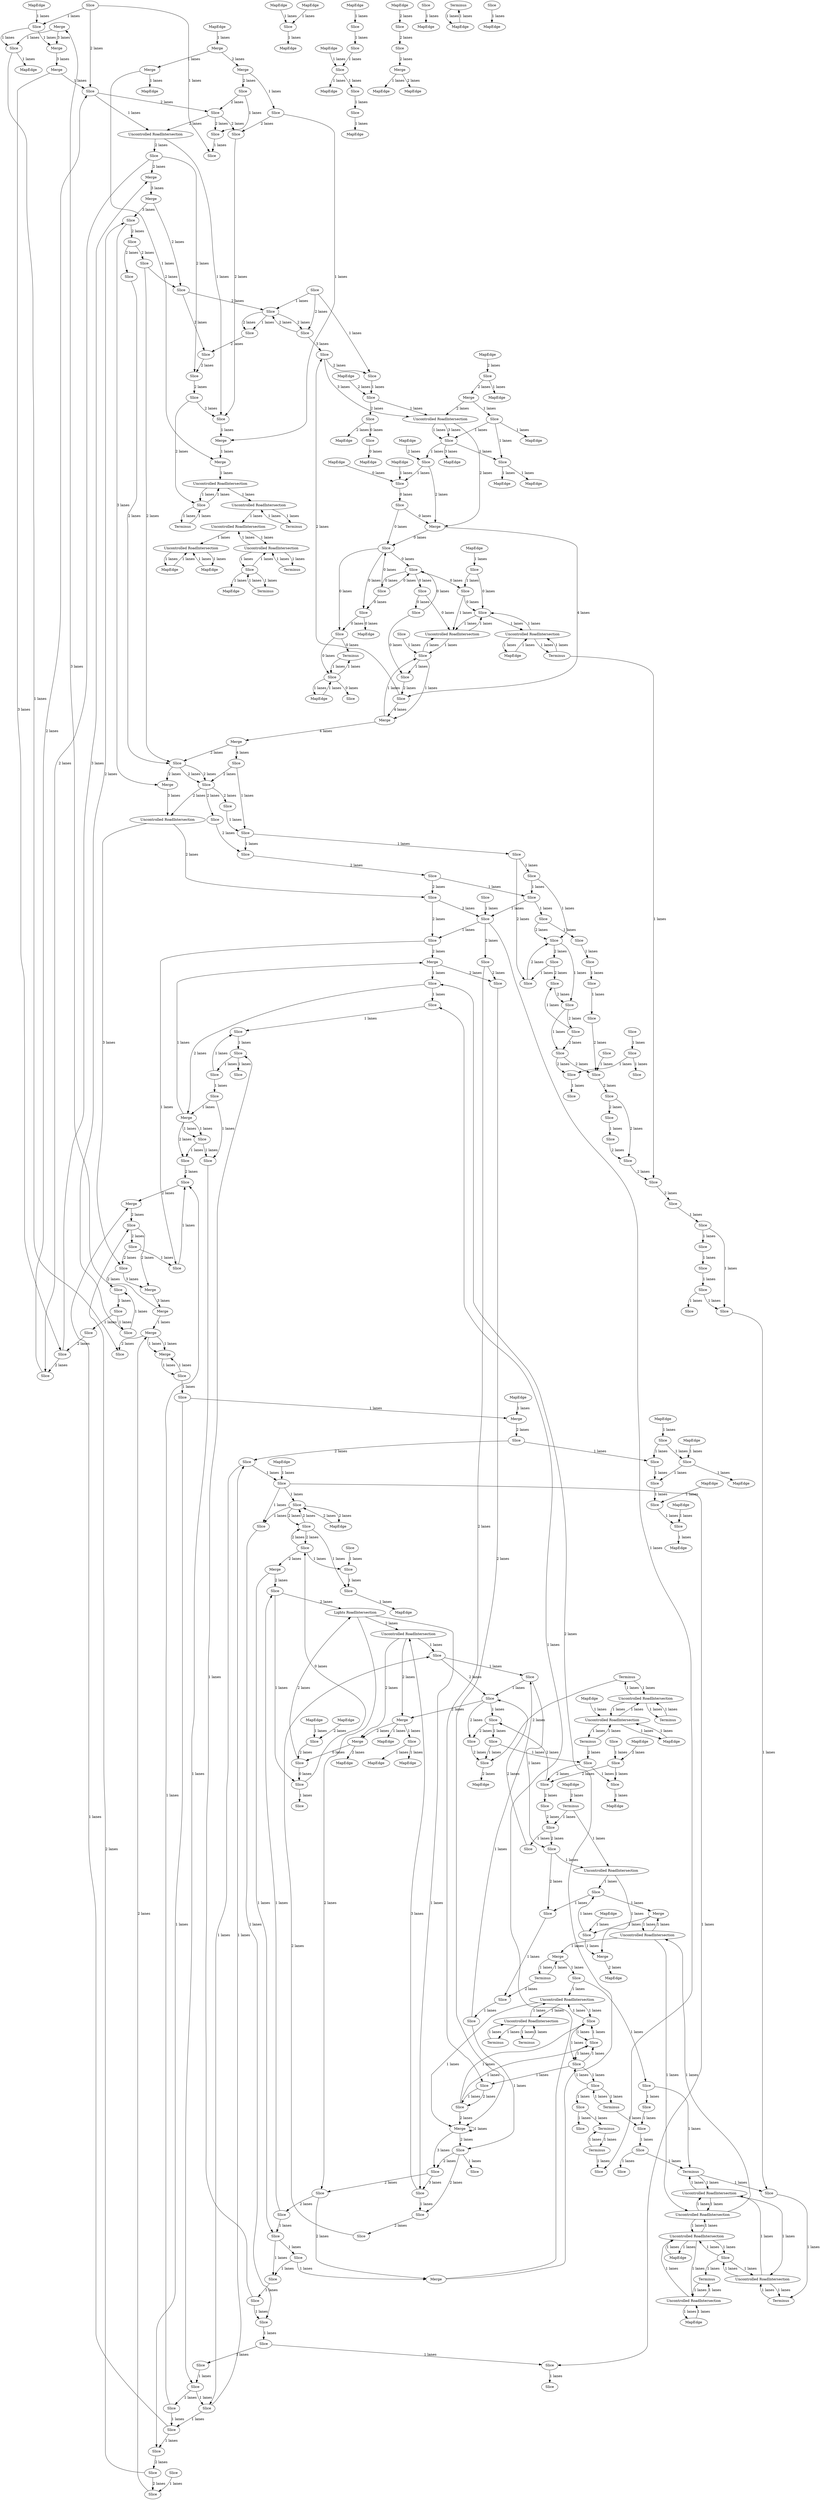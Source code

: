 digraph {
    0 [ label = "Merge" ]
    1 [ label = "MapEdge" ]
    2 [ label = "Merge" ]
    3 [ label = "Lights RoadIntersection" ]
    4 [ label = "Merge" ]
    5 [ label = "Uncontrolled RoadIntersection" ]
    6 [ label = "Slice" ]
    7 [ label = "MapEdge" ]
    8 [ label = "Uncontrolled RoadIntersection" ]
    9 [ label = "Slice" ]
    10 [ label = "Terminus" ]
    11 [ label = "Uncontrolled RoadIntersection" ]
    12 [ label = "Merge" ]
    13 [ label = "MapEdge" ]
    14 [ label = "MapEdge" ]
    15 [ label = "MapEdge" ]
    16 [ label = "Terminus" ]
    17 [ label = "MapEdge" ]
    18 [ label = "Slice" ]
    19 [ label = "Slice" ]
    20 [ label = "MapEdge" ]
    21 [ label = "Merge" ]
    22 [ label = "Uncontrolled RoadIntersection" ]
    23 [ label = "MapEdge" ]
    24 [ label = "Merge" ]
    25 [ label = "Slice" ]
    26 [ label = "MapEdge" ]
    27 [ label = "Slice" ]
    28 [ label = "Merge" ]
    29 [ label = "Terminus" ]
    30 [ label = "Slice" ]
    31 [ label = "Uncontrolled RoadIntersection" ]
    32 [ label = "Terminus" ]
    33 [ label = "Merge" ]
    34 [ label = "Merge" ]
    35 [ label = "Uncontrolled RoadIntersection" ]
    36 [ label = "Terminus" ]
    37 [ label = "Uncontrolled RoadIntersection" ]
    38 [ label = "Terminus" ]
    39 [ label = "Merge" ]
    40 [ label = "Slice" ]
    41 [ label = "Slice" ]
    42 [ label = "Merge" ]
    43 [ label = "Terminus" ]
    44 [ label = "MapEdge" ]
    45 [ label = "Uncontrolled RoadIntersection" ]
    46 [ label = "Merge" ]
    47 [ label = "Slice" ]
    48 [ label = "Slice" ]
    49 [ label = "Merge" ]
    50 [ label = "Slice" ]
    51 [ label = "Slice" ]
    52 [ label = "Merge" ]
    53 [ label = "Slice" ]
    54 [ label = "Merge" ]
    55 [ label = "Merge" ]
    56 [ label = "Slice" ]
    57 [ label = "MapEdge" ]
    58 [ label = "MapEdge" ]
    59 [ label = "MapEdge" ]
    60 [ label = "Slice" ]
    61 [ label = "Slice" ]
    62 [ label = "Slice" ]
    63 [ label = "Slice" ]
    64 [ label = "Merge" ]
    65 [ label = "Merge" ]
    66 [ label = "MapEdge" ]
    67 [ label = "Slice" ]
    68 [ label = "Slice" ]
    69 [ label = "Slice" ]
    70 [ label = "Slice" ]
    71 [ label = "Slice" ]
    72 [ label = "Uncontrolled RoadIntersection" ]
    73 [ label = "Uncontrolled RoadIntersection" ]
    74 [ label = "Uncontrolled RoadIntersection" ]
    75 [ label = "Terminus" ]
    76 [ label = "MapEdge" ]
    77 [ label = "Slice" ]
    78 [ label = "Slice" ]
    79 [ label = "MapEdge" ]
    80 [ label = "Terminus" ]
    81 [ label = "MapEdge" ]
    82 [ label = "Uncontrolled RoadIntersection" ]
    83 [ label = "Terminus" ]
    84 [ label = "Uncontrolled RoadIntersection" ]
    85 [ label = "MapEdge" ]
    86 [ label = "Merge" ]
    87 [ label = "MapEdge" ]
    88 [ label = "MapEdge" ]
    89 [ label = "Slice" ]
    90 [ label = "Slice" ]
    91 [ label = "Slice" ]
    92 [ label = "Uncontrolled RoadIntersection" ]
    93 [ label = "Slice" ]
    94 [ label = "MapEdge" ]
    95 [ label = "Slice" ]
    96 [ label = "Slice" ]
    97 [ label = "MapEdge" ]
    98 [ label = "Slice" ]
    99 [ label = "Slice" ]
    100 [ label = "Slice" ]
    101 [ label = "Slice" ]
    102 [ label = "Slice" ]
    103 [ label = "Slice" ]
    104 [ label = "Merge" ]
    105 [ label = "Merge" ]
    106 [ label = "Slice" ]
    107 [ label = "Slice" ]
    108 [ label = "Slice" ]
    109 [ label = "Slice" ]
    110 [ label = "Slice" ]
    111 [ label = "Slice" ]
    112 [ label = "Slice" ]
    113 [ label = "Slice" ]
    114 [ label = "Slice" ]
    115 [ label = "Slice" ]
    116 [ label = "MapEdge" ]
    117 [ label = "MapEdge" ]
    118 [ label = "Slice" ]
    119 [ label = "MapEdge" ]
    120 [ label = "Merge" ]
    121 [ label = "Merge" ]
    122 [ label = "Terminus" ]
    123 [ label = "Slice" ]
    124 [ label = "Slice" ]
    125 [ label = "MapEdge" ]
    126 [ label = "MapEdge" ]
    127 [ label = "Slice" ]
    128 [ label = "Slice" ]
    129 [ label = "Slice" ]
    130 [ label = "MapEdge" ]
    131 [ label = "MapEdge" ]
    132 [ label = "Slice" ]
    133 [ label = "Slice" ]
    134 [ label = "Slice" ]
    135 [ label = "Slice" ]
    136 [ label = "Uncontrolled RoadIntersection" ]
    137 [ label = "MapEdge" ]
    138 [ label = "Terminus" ]
    139 [ label = "MapEdge" ]
    140 [ label = "Slice" ]
    141 [ label = "Slice" ]
    142 [ label = "Slice" ]
    143 [ label = "MapEdge" ]
    144 [ label = "MapEdge" ]
    145 [ label = "Slice" ]
    146 [ label = "Slice" ]
    147 [ label = "Slice" ]
    148 [ label = "MapEdge" ]
    149 [ label = "Slice" ]
    150 [ label = "Terminus" ]
    151 [ label = "MapEdge" ]
    152 [ label = "Uncontrolled RoadIntersection" ]
    153 [ label = "Uncontrolled RoadIntersection" ]
    154 [ label = "Slice" ]
    155 [ label = "Slice" ]
    156 [ label = "Slice" ]
    157 [ label = "Slice" ]
    158 [ label = "Slice" ]
    159 [ label = "Slice" ]
    160 [ label = "Slice" ]
    161 [ label = "Slice" ]
    162 [ label = "Slice" ]
    163 [ label = "Slice" ]
    164 [ label = "Slice" ]
    165 [ label = "Slice" ]
    166 [ label = "Slice" ]
    167 [ label = "Slice" ]
    168 [ label = "Slice" ]
    169 [ label = "MapEdge" ]
    170 [ label = "Slice" ]
    171 [ label = "Merge" ]
    172 [ label = "Slice" ]
    173 [ label = "Uncontrolled RoadIntersection" ]
    174 [ label = "Slice" ]
    175 [ label = "Merge" ]
    176 [ label = "MapEdge" ]
    177 [ label = "MapEdge" ]
    178 [ label = "Slice" ]
    179 [ label = "Merge" ]
    180 [ label = "Merge" ]
    181 [ label = "Slice" ]
    182 [ label = "Slice" ]
    183 [ label = "Slice" ]
    184 [ label = "Slice" ]
    185 [ label = "Slice" ]
    186 [ label = "Slice" ]
    187 [ label = "Slice" ]
    188 [ label = "Slice" ]
    189 [ label = "Slice" ]
    190 [ label = "Slice" ]
    191 [ label = "Slice" ]
    192 [ label = "Slice" ]
    193 [ label = "Merge" ]
    194 [ label = "Slice" ]
    195 [ label = "Slice" ]
    196 [ label = "Slice" ]
    197 [ label = "Slice" ]
    198 [ label = "Slice" ]
    199 [ label = "Slice" ]
    200 [ label = "Slice" ]
    201 [ label = "Slice" ]
    202 [ label = "Merge" ]
    203 [ label = "Slice" ]
    204 [ label = "Slice" ]
    205 [ label = "Slice" ]
    206 [ label = "Slice" ]
    207 [ label = "MapEdge" ]
    208 [ label = "Slice" ]
    209 [ label = "MapEdge" ]
    210 [ label = "MapEdge" ]
    211 [ label = "Slice" ]
    212 [ label = "Slice" ]
    213 [ label = "Slice" ]
    214 [ label = "Slice" ]
    215 [ label = "Slice" ]
    216 [ label = "Slice" ]
    217 [ label = "Slice" ]
    218 [ label = "Slice" ]
    219 [ label = "Slice" ]
    220 [ label = "Slice" ]
    221 [ label = "Slice" ]
    222 [ label = "Slice" ]
    223 [ label = "Slice" ]
    224 [ label = "Slice" ]
    225 [ label = "Terminus" ]
    226 [ label = "Slice" ]
    227 [ label = "Merge" ]
    228 [ label = "Slice" ]
    229 [ label = "Slice" ]
    230 [ label = "Merge" ]
    231 [ label = "Slice" ]
    232 [ label = "Slice" ]
    233 [ label = "Slice" ]
    234 [ label = "MapEdge" ]
    235 [ label = "Slice" ]
    236 [ label = "Slice" ]
    237 [ label = "Slice" ]
    238 [ label = "Slice" ]
    239 [ label = "Slice" ]
    240 [ label = "Slice" ]
    241 [ label = "Terminus" ]
    242 [ label = "Slice" ]
    243 [ label = "Slice" ]
    244 [ label = "Uncontrolled RoadIntersection" ]
    245 [ label = "Slice" ]
    246 [ label = "Slice" ]
    247 [ label = "MapEdge" ]
    248 [ label = "MapEdge" ]
    249 [ label = "Slice" ]
    250 [ label = "Merge" ]
    251 [ label = "Slice" ]
    252 [ label = "Slice" ]
    253 [ label = "Slice" ]
    254 [ label = "MapEdge" ]
    255 [ label = "Slice" ]
    256 [ label = "MapEdge" ]
    257 [ label = "Slice" ]
    258 [ label = "Slice" ]
    259 [ label = "Slice" ]
    260 [ label = "Slice" ]
    261 [ label = "Slice" ]
    262 [ label = "Slice" ]
    263 [ label = "Slice" ]
    264 [ label = "Slice" ]
    265 [ label = "Slice" ]
    266 [ label = "Slice" ]
    267 [ label = "Slice" ]
    268 [ label = "Slice" ]
    269 [ label = "Slice" ]
    270 [ label = "Slice" ]
    271 [ label = "Slice" ]
    272 [ label = "Slice" ]
    273 [ label = "Slice" ]
    274 [ label = "Slice" ]
    275 [ label = "Slice" ]
    276 [ label = "Slice" ]
    277 [ label = "Slice" ]
    278 [ label = "Slice" ]
    279 [ label = "Slice" ]
    280 [ label = "Slice" ]
    281 [ label = "Slice" ]
    282 [ label = "Slice" ]
    283 [ label = "Slice" ]
    284 [ label = "Slice" ]
    285 [ label = "Slice" ]
    286 [ label = "Slice" ]
    287 [ label = "MapEdge" ]
    288 [ label = "MapEdge" ]
    289 [ label = "Slice" ]
    290 [ label = "Slice" ]
    291 [ label = "Slice" ]
    292 [ label = "Slice" ]
    293 [ label = "Slice" ]
    294 [ label = "Slice" ]
    295 [ label = "Uncontrolled RoadIntersection" ]
    296 [ label = "Terminus" ]
    297 [ label = "Slice" ]
    298 [ label = "MapEdge" ]
    299 [ label = "Slice" ]
    300 [ label = "Slice" ]
    301 [ label = "Slice" ]
    302 [ label = "Slice" ]
    303 [ label = "Slice" ]
    304 [ label = "Slice" ]
    305 [ label = "Slice" ]
    306 [ label = "MapEdge" ]
    307 [ label = "Slice" ]
    308 [ label = "MapEdge" ]
    309 [ label = "MapEdge" ]
    310 [ label = "MapEdge" ]
    311 [ label = "Slice" ]
    312 [ label = "MapEdge" ]
    313 [ label = "Slice" ]
    314 [ label = "MapEdge" ]
    315 [ label = "Slice" ]
    316 [ label = "Slice" ]
    317 [ label = "Slice" ]
    318 [ label = "MapEdge" ]
    319 [ label = "MapEdge" ]
    320 [ label = "Slice" ]
    321 [ label = "Slice" ]
    322 [ label = "Slice" ]
    323 [ label = "Slice" ]
    324 [ label = "Slice" ]
    325 [ label = "Slice" ]
    326 [ label = "Slice" ]
    327 [ label = "Slice" ]
    328 [ label = "Slice" ]
    329 [ label = "Slice" ]
    330 [ label = "Slice" ]
    331 [ label = "Slice" ]
    332 [ label = "Terminus" ]
    333 [ label = "Slice" ]
    334 [ label = "MapEdge" ]
    335 [ label = "Slice" ]
    336 [ label = "Slice" ]
    337 [ label = "Slice" ]
    338 [ label = "Slice" ]
    339 [ label = "Slice" ]
    340 [ label = "Slice" ]
    341 [ label = "Slice" ]
    342 [ label = "Slice" ]
    343 [ label = "Slice" ]
    344 [ label = "MapEdge" ]
    345 [ label = "Uncontrolled RoadIntersection" ]
    346 [ label = "Terminus" ]
    347 [ label = "Slice" ]
    348 [ label = "Slice" ]
    349 [ label = "Terminus" ]
    350 [ label = "Uncontrolled RoadIntersection" ]
    351 [ label = "Terminus" ]
    352 [ label = "MapEdge" ]
    353 [ label = "Slice" ]
    354 [ label = "MapEdge" ]
    355 [ label = "MapEdge" ]
    356 [ label = "Slice" ]
    357 [ label = "Slice" ]
    0 -> 62 [ label = "1 lanes" ]
    62 -> 1 [ label = "1 lanes" ]
    2 -> 271 [ label = "2 lanes" ]
    3 -> 236 [ label = "2 lanes" ]
    236 -> 4 [ label = "2 lanes" ]
    6 -> 327 [ label = "1 lanes" ]
    327 -> 7 [ label = "1 lanes" ]
    8 -> 28 [ label = "1 lanes" ]
    28 -> 9 [ label = "1 lanes" ]
    10 -> 11 [ label = "1 lanes" ]
    12 -> 33 [ label = "1 lanes" ]
    33 -> 13 [ label = "1 lanes" ]
    14 -> 335 [ label = "1 lanes" ]
    335 -> 15 [ label = "1 lanes" ]
    16 -> 128 [ label = "1 lanes" ]
    128 -> 16 [ label = "1 lanes" ]
    128 -> 17 [ label = "1 lanes" ]
    17 -> 128 [ label = "1 lanes" ]
    18 -> 19 [ label = "1 lanes" ]
    19 -> 127 [ label = "1 lanes" ]
    127 -> 20 [ label = "1 lanes" ]
    21 -> 101 [ label = "1 lanes" ]
    101 -> 211 [ label = "1 lanes" ]
    211 -> 4 [ label = "1 lanes" ]
    22 -> 23 [ label = "1 lanes" ]
    23 -> 22 [ label = "1 lanes" ]
    24 -> 56 [ label = "1 lanes" ]
    56 -> 25 [ label = "1 lanes" ]
    24 -> 280 [ label = "2 lanes" ]
    280 -> 202 [ label = "2 lanes" ]
    26 -> 27 [ label = "1 lanes" ]
    28 -> 29 [ label = "1 lanes" ]
    29 -> 28 [ label = "1 lanes" ]
    4 -> 25 [ label = "1 lanes" ]
    227 -> 228 [ label = "1 lanes" ]
    228 -> 286 [ label = "1 lanes" ]
    286 -> 102 [ label = "1 lanes" ]
    102 -> 30 [ label = "1 lanes" ]
    31 -> 32 [ label = "1 lanes" ]
    32 -> 31 [ label = "1 lanes" ]
    33 -> 34 [ label = "1 lanes" ]
    35 -> 37 [ label = "1 lanes" ]
    37 -> 35 [ label = "1 lanes" ]
    37 -> 36 [ label = "1 lanes" ]
    36 -> 37 [ label = "1 lanes" ]
    37 -> 343 [ label = "1 lanes" ]
    343 -> 37 [ label = "1 lanes" ]
    343 -> 38 [ label = "1 lanes" ]
    38 -> 343 [ label = "1 lanes" ]
    39 -> 353 [ label = "2 lanes" ]
    353 -> 40 [ label = "2 lanes" ]
    41 -> 357 [ label = "1 lanes" ]
    357 -> 212 [ label = "1 lanes" ]
    42 -> 291 [ label = "1 lanes" ]
    291 -> 173 [ label = "1 lanes" ]
    173 -> 113 [ label = "1 lanes" ]
    113 -> 105 [ label = "1 lanes" ]
    105 -> 34 [ label = "1 lanes" ]
    34 -> 295 [ label = "1 lanes" ]
    295 -> 345 [ label = "1 lanes" ]
    345 -> 35 [ label = "1 lanes" ]
    35 -> 22 [ label = "1 lanes" ]
    43 -> 82 [ label = "1 lanes" ]
    82 -> 43 [ label = "1 lanes" ]
    82 -> 31 [ label = "1 lanes" ]
    31 -> 82 [ label = "1 lanes" ]
    31 -> 44 [ label = "1 lanes" ]
    44 -> 31 [ label = "1 lanes" ]
    45 -> 46 [ label = "2 lanes" ]
    47 -> 48 [ label = "0 lanes" ]
    49 -> 50 [ label = "0 lanes" ]
    51 -> 52 [ label = "2 lanes" ]
    53 -> 221 [ label = "2 lanes" ]
    221 -> 55 [ label = "2 lanes" ]
    55 -> 111 [ label = "2 lanes" ]
    111 -> 54 [ label = "2 lanes" ]
    253 -> 55 [ label = "1 lanes" ]
    25 -> 91 [ label = "1 lanes" ]
    91 -> 214 [ label = "1 lanes" ]
    4 -> 56 [ label = "2 lanes" ]
    56 -> 227 [ label = "2 lanes" ]
    52 -> 57 [ label = "1 lanes" ]
    58 -> 10 [ label = "2 lanes" ]
    59 -> 60 [ label = "1 lanes" ]
    61 -> 249 [ label = "1 lanes" ]
    249 -> 62 [ label = "1 lanes" ]
    62 -> 63 [ label = "1 lanes" ]
    64 -> 65 [ label = "4 lanes" ]
    66 -> 27 [ label = "2 lanes" ]
    27 -> 67 [ label = "2 lanes" ]
    68 -> 245 [ label = "1 lanes" ]
    245 -> 145 [ label = "1 lanes" ]
    145 -> 69 [ label = "1 lanes" ]
    70 -> 71 [ label = "0 lanes" ]
    72 -> 136 [ label = "1 lanes" ]
    136 -> 72 [ label = "1 lanes" ]
    136 -> 73 [ label = "1 lanes" ]
    73 -> 136 [ label = "1 lanes" ]
    74 -> 75 [ label = "1 lanes" ]
    75 -> 74 [ label = "1 lanes" ]
    76 -> 18 [ label = "1 lanes" ]
    77 -> 299 [ label = "1 lanes" ]
    299 -> 78 [ label = "1 lanes" ]
    79 -> 73 [ label = "1 lanes" ]
    73 -> 79 [ label = "1 lanes" ]
    73 -> 80 [ label = "1 lanes" ]
    80 -> 73 [ label = "1 lanes" ]
    60 -> 71 [ label = "0 lanes" ]
    50 -> 186 [ label = "0 lanes" ]
    186 -> 70 [ label = "0 lanes" ]
    71 -> 74 [ label = "1 lanes" ]
    74 -> 71 [ label = "1 lanes" ]
    74 -> 81 [ label = "1 lanes" ]
    81 -> 74 [ label = "1 lanes" ]
    82 -> 83 [ label = "1 lanes" ]
    83 -> 82 [ label = "1 lanes" ]
    71 -> 84 [ label = "1 lanes" ]
    84 -> 71 [ label = "1 lanes" ]
    49 -> 188 [ label = "4 lanes" ]
    188 -> 64 [ label = "4 lanes" ]
    48 -> 85 [ label = "0 lanes" ]
    86 -> 68 [ label = "1 lanes" ]
    68 -> 246 [ label = "1 lanes" ]
    246 -> 87 [ label = "1 lanes" ]
    88 -> 69 [ label = "0 lanes" ]
    69 -> 146 [ label = "0 lanes" ]
    146 -> 50 [ label = "0 lanes" ]
    89 -> 206 [ label = "2 lanes" ]
    90 -> 91 [ label = "1 lanes" ]
    202 -> 235 [ label = "3 lanes" ]
    235 -> 237 [ label = "3 lanes" ]
    237 -> 45 [ label = "3 lanes" ]
    92 -> 194 [ label = "1 lanes" ]
    194 -> 92 [ label = "1 lanes" ]
    194 -> 239 [ label = "1 lanes" ]
    239 -> 194 [ label = "1 lanes" ]
    239 -> 195 [ label = "1 lanes" ]
    195 -> 239 [ label = "1 lanes" ]
    93 -> 94 [ label = "1 lanes" ]
    95 -> 96 [ label = "1 lanes" ]
    97 -> 307 [ label = "2 lanes" ]
    307 -> 86 [ label = "2 lanes" ]
    86 -> 244 [ label = "2 lanes" ]
    244 -> 49 [ label = "2 lanes" ]
    336 -> 98 [ label = "1 lanes" ]
    99 -> 172 [ label = "1 lanes" ]
    172 -> 181 [ label = "1 lanes" ]
    181 -> 100 [ label = "1 lanes" ]
    99 -> 101 [ label = "1 lanes" ]
    98 -> 102 [ label = "1 lanes" ]
    102 -> 218 [ label = "1 lanes" ]
    218 -> 253 [ label = "1 lanes" ]
    253 -> 103 [ label = "1 lanes" ]
    104 -> 107 [ label = "1 lanes" ]
    107 -> 105 [ label = "1 lanes" ]
    106 -> 114 [ label = "1 lanes" ]
    114 -> 89 [ label = "1 lanes" ]
    89 -> 106 [ label = "1 lanes" ]
    107 -> 108 [ label = "2 lanes" ]
    174 -> 109 [ label = "2 lanes" ]
    110 -> 111 [ label = "2 lanes" ]
    111 -> 223 [ label = "2 lanes" ]
    223 -> 300 [ label = "2 lanes" ]
    300 -> 106 [ label = "2 lanes" ]
    112 -> 108 [ label = "2 lanes" ]
    108 -> 113 [ label = "2 lanes" ]
    114 -> 115 [ label = "1 lanes" ]
    116 -> 39 [ label = "1 lanes" ]
    118 -> 51 [ label = "2 lanes" ]
    52 -> 119 [ label = "2 lanes" ]
    120 -> 132 [ label = "1 lanes" ]
    132 -> 121 [ label = "1 lanes" ]
    120 -> 8 [ label = "1 lanes" ]
    8 -> 120 [ label = "1 lanes" ]
    8 -> 72 [ label = "1 lanes" ]
    72 -> 8 [ label = "1 lanes" ]
    72 -> 153 [ label = "1 lanes" ]
    153 -> 72 [ label = "1 lanes" ]
    153 -> 122 [ label = "1 lanes" ]
    122 -> 153 [ label = "1 lanes" ]
    123 -> 124 [ label = "1 lanes" ]
    124 -> 125 [ label = "1 lanes" ]
    126 -> 127 [ label = "1 lanes" ]
    127 -> 123 [ label = "1 lanes" ]
    128 -> 129 [ label = "0 lanes" ]
    130 -> 31 [ label = "1 lanes" ]
    131 -> 132 [ label = "1 lanes" ]
    132 -> 348 [ label = "1 lanes" ]
    348 -> 325 [ label = "1 lanes" ]
    325 -> 135 [ label = "1 lanes" ]
    135 -> 302 [ label = "1 lanes" ]
    302 -> 251 [ label = "1 lanes" ]
    133 -> 134 [ label = "1 lanes" ]
    29 -> 135 [ label = "2 lanes" ]
    43 -> 134 [ label = "2 lanes" ]
    47 -> 117 [ label = "2 lanes" ]
    70 -> 84 [ label = "1 lanes" ]
    136 -> 137 [ label = "1 lanes" ]
    137 -> 136 [ label = "1 lanes" ]
    136 -> 154 [ label = "1 lanes" ]
    154 -> 136 [ label = "1 lanes" ]
    154 -> 152 [ label = "1 lanes" ]
    152 -> 154 [ label = "1 lanes" ]
    152 -> 138 [ label = "1 lanes" ]
    138 -> 152 [ label = "1 lanes" ]
    212 -> 336 [ label = "1 lanes" ]
    139 -> 22 [ label = "1 lanes" ]
    22 -> 139 [ label = "1 lanes" ]
    61 -> 140 [ label = "1 lanes" ]
    141 -> 142 [ label = "1 lanes" ]
    50 -> 182 [ label = "0 lanes" ]
    182 -> 143 [ label = "0 lanes" ]
    144 -> 145 [ label = "2 lanes" ]
    145 -> 49 [ label = "2 lanes" ]
    146 -> 49 [ label = "0 lanes" ]
    147 -> 5 [ label = "2 lanes" ]
    271 -> 347 [ label = "2 lanes" ]
    347 -> 342 [ label = "2 lanes" ]
    342 -> 189 [ label = "3 lanes" ]
    189 -> 244 [ label = "3 lanes" ]
    244 -> 245 [ label = "3 lanes" ]
    245 -> 148 [ label = "3 lanes" ]
    150 -> 151 [ label = "1 lanes" ]
    151 -> 150 [ label = "1 lanes" ]
    152 -> 153 [ label = "1 lanes" ]
    153 -> 152 [ label = "1 lanes" ]
    154 -> 80 [ label = "1 lanes" ]
    155 -> 156 [ label = "1 lanes" ]
    157 -> 340 [ label = "2 lanes" ]
    340 -> 333 [ label = "2 lanes" ]
    333 -> 158 [ label = "2 lanes" ]
    259 -> 339 [ label = "2 lanes" ]
    339 -> 159 [ label = "2 lanes" ]
    160 -> 259 [ label = "2 lanes" ]
    161 -> 160 [ label = "1 lanes" ]
    162 -> 161 [ label = "1 lanes" ]
    163 -> 162 [ label = "1 lanes" ]
    164 -> 138 [ label = "1 lanes" ]
    165 -> 166 [ label = "1 lanes" ]
    167 -> 165 [ label = "1 lanes" ]
    168 -> 156 [ label = "1 lanes" ]
    156 -> 164 [ label = "1 lanes" ]
    122 -> 164 [ label = "1 lanes" ]
    9 -> 167 [ label = "1 lanes" ]
    167 -> 122 [ label = "1 lanes" ]
    169 -> 12 [ label = "1 lanes" ]
    60 -> 70 [ label = "1 lanes" ]
    170 -> 21 [ label = "2 lanes" ]
    45 -> 171 [ label = "2 lanes" ]
    21 -> 172 [ label = "2 lanes" ]
    172 -> 3 [ label = "2 lanes" ]
    12 -> 104 [ label = "2 lanes" ]
    104 -> 141 [ label = "2 lanes" ]
    141 -> 112 [ label = "2 lanes" ]
    112 -> 173 [ label = "2 lanes" ]
    173 -> 174 [ label = "2 lanes" ]
    174 -> 175 [ label = "2 lanes" ]
    121 -> 176 [ label = "2 lanes" ]
    45 -> 204 [ label = "1 lanes" ]
    204 -> 303 [ label = "1 lanes" ]
    303 -> 324 [ label = "1 lanes" ]
    324 -> 11 [ label = "1 lanes" ]
    177 -> 243 [ label = "2 lanes" ]
    243 -> 47 [ label = "2 lanes" ]
    178 -> 341 [ label = "1 lanes" ]
    341 -> 39 [ label = "1 lanes" ]
    179 -> 180 [ label = "1 lanes" ]
    67 -> 181 [ label = "0 lanes" ]
    181 -> 170 [ label = "0 lanes" ]
    67 -> 3 [ label = "2 lanes" ]
    183 -> 186 [ label = "0 lanes" ]
    186 -> 185 [ label = "0 lanes" ]
    185 -> 84 [ label = "0 lanes" ]
    183 -> 182 [ label = "0 lanes" ]
    182 -> 187 [ label = "0 lanes" ]
    187 -> 16 [ label = "0 lanes" ]
    184 -> 78 [ label = "0 lanes" ]
    185 -> 184 [ label = "0 lanes" ]
    184 -> 186 [ label = "0 lanes" ]
    186 -> 183 [ label = "0 lanes" ]
    183 -> 50 [ label = "0 lanes" ]
    50 -> 187 [ label = "0 lanes" ]
    187 -> 128 [ label = "0 lanes" ]
    78 -> 188 [ label = "2 lanes" ]
    188 -> 189 [ label = "2 lanes" ]
    189 -> 190 [ label = "2 lanes" ]
    5 -> 149 [ label = "2 lanes" ]
    149 -> 220 [ label = "2 lanes" ]
    220 -> 24 [ label = "2 lanes" ]
    191 -> 275 [ label = "1 lanes" ]
    275 -> 192 [ label = "1 lanes" ]
    191 -> 147 [ label = "2 lanes" ]
    65 -> 273 [ label = "2 lanes" ]
    273 -> 193 [ label = "2 lanes" ]
    65 -> 191 [ label = "4 lanes" ]
    194 -> 195 [ label = "1 lanes" ]
    195 -> 200 [ label = "1 lanes" ]
    200 -> 201 [ label = "1 lanes" ]
    201 -> 194 [ label = "1 lanes" ]
    196 -> 289 [ label = "1 lanes" ]
    289 -> 197 [ label = "1 lanes" ]
    10 -> 323 [ label = "1 lanes" ]
    323 -> 198 [ label = "1 lanes" ]
    198 -> 304 [ label = "2 lanes" ]
    304 -> 171 [ label = "2 lanes" ]
    199 -> 200 [ label = "2 lanes" ]
    200 -> 201 [ label = "2 lanes" ]
    201 -> 202 [ label = "2 lanes" ]
    202 -> 251 [ label = "2 lanes" ]
    202 -> 202 [ label = "1 lanes" ]
    203 -> 204 [ label = "2 lanes" ]
    204 -> 304 [ label = "2 lanes" ]
    205 -> 134 [ label = "2 lanes" ]
    251 -> 238 [ label = "2 lanes" ]
    238 -> 203 [ label = "2 lanes" ]
    41 -> 6 [ label = "2 lanes" ]
    6 -> 41 [ label = "2 lanes" ]
    6 -> 170 [ label = "2 lanes" ]
    170 -> 6 [ label = "2 lanes" ]
    2 -> 206 [ label = "3 lanes" ]
    206 -> 193 [ label = "3 lanes" ]
    171 -> 208 [ label = "1 lanes" ]
    208 -> 207 [ label = "1 lanes" ]
    208 -> 209 [ label = "1 lanes" ]
    134 -> 210 [ label = "2 lanes" ]
    211 -> 216 [ label = "1 lanes" ]
    216 -> 213 [ label = "1 lanes" ]
    213 -> 212 [ label = "1 lanes" ]
    213 -> 214 [ label = "1 lanes" ]
    214 -> 215 [ label = "1 lanes" ]
    101 -> 216 [ label = "1 lanes" ]
    218 -> 221 [ label = "1 lanes" ]
    103 -> 110 [ label = "2 lanes" ]
    110 -> 232 [ label = "2 lanes" ]
    232 -> 180 [ label = "2 lanes" ]
    180 -> 63 [ label = "2 lanes" ]
    219 -> 277 [ label = "1 lanes" ]
    277 -> 220 [ label = "1 lanes" ]
    220 -> 224 [ label = "1 lanes" ]
    224 -> 221 [ label = "1 lanes" ]
    222 -> 276 [ label = "1 lanes" ]
    276 -> 258 [ label = "1 lanes" ]
    258 -> 163 [ label = "1 lanes" ]
    223 -> 224 [ label = "1 lanes" ]
    227 -> 24 [ label = "1 lanes" ]
    225 -> 226 [ label = "1 lanes" ]
    227 -> 228 [ label = "1 lanes" ]
    228 -> 53 [ label = "1 lanes" ]
    356 -> 337 [ label = "1 lanes" ]
    337 -> 229 [ label = "1 lanes" ]
    180 -> 230 [ label = "1 lanes" ]
    180 -> 230 [ label = "1 lanes" ]
    231 -> 232 [ label = "1 lanes" ]
    233 -> 234 [ label = "1 lanes" ]
    251 -> 235 [ label = "2 lanes" ]
    235 -> 236 [ label = "2 lanes" ]
    236 -> 99 [ label = "2 lanes" ]
    178 -> 230 [ label = "1 lanes" ]
    230 -> 178 [ label = "1 lanes" ]
    3 -> 237 [ label = "1 lanes" ]
    237 -> 238 [ label = "1 lanes" ]
    201 -> 239 [ label = "1 lanes" ]
    241 -> 166 [ label = "1 lanes" ]
    166 -> 257 [ label = "1 lanes" ]
    257 -> 240 [ label = "1 lanes" ]
    195 -> 329 [ label = "1 lanes" ]
    329 -> 195 [ label = "1 lanes" ]
    329 -> 241 [ label = "1 lanes" ]
    241 -> 329 [ label = "1 lanes" ]
    242 -> 190 [ label = "1 lanes" ]
    190 -> 243 [ label = "1 lanes" ]
    243 -> 244 [ label = "1 lanes" ]
    244 -> 245 [ label = "1 lanes" ]
    245 -> 246 [ label = "1 lanes" ]
    246 -> 247 [ label = "1 lanes" ]
    248 -> 249 [ label = "1 lanes" ]
    249 -> 250 [ label = "1 lanes" ]
    251 -> 252 [ label = "1 lanes" ]
    40 -> 356 [ label = "1 lanes" ]
    356 -> 41 [ label = "1 lanes" ]
    30 -> 253 [ label = "1 lanes" ]
    40 -> 30 [ label = "1 lanes" ]
    30 -> 40 [ label = "1 lanes" ]
    254 -> 255 [ label = "1 lanes" ]
    171 -> 256 [ label = "1 lanes" ]
    171 -> 46 [ label = "2 lanes" ]
    332 -> 225 [ label = "1 lanes" ]
    225 -> 332 [ label = "1 lanes" ]
    257 -> 122 [ label = "1 lanes" ]
    258 -> 262 [ label = "2 lanes" ]
    262 -> 267 [ label = "2 lanes" ]
    267 -> 266 [ label = "2 lanes" ]
    266 -> 269 [ label = "2 lanes" ]
    269 -> 265 [ label = "2 lanes" ]
    265 -> 263 [ label = "2 lanes" ]
    263 -> 259 [ label = "2 lanes" ]
    260 -> 259 [ label = "1 lanes" ]
    261 -> 262 [ label = "1 lanes" ]
    269 -> 263 [ label = "1 lanes" ]
    263 -> 264 [ label = "2 lanes" ]
    265 -> 266 [ label = "1 lanes" ]
    267 -> 268 [ label = "1 lanes" ]
    262 -> 269 [ label = "1 lanes" ]
    270 -> 268 [ label = "2 lanes" ]
    268 -> 262 [ label = "2 lanes" ]
    290 -> 271 [ label = "2 lanes" ]
    271 -> 272 [ label = "2 lanes" ]
    273 -> 147 [ label = "2 lanes" ]
    147 -> 274 [ label = "2 lanes" ]
    274 -> 275 [ label = "1 lanes" ]
    275 -> 270 [ label = "1 lanes" ]
    270 -> 261 [ label = "1 lanes" ]
    261 -> 276 [ label = "1 lanes" ]
    276 -> 277 [ label = "1 lanes" ]
    277 -> 226 [ label = "1 lanes" ]
    278 -> 290 [ label = "2 lanes" ]
    279 -> 192 [ label = "2 lanes" ]
    192 -> 222 [ label = "2 lanes" ]
    222 -> 149 [ label = "2 lanes" ]
    149 -> 277 [ label = "2 lanes" ]
    277 -> 199 [ label = "2 lanes" ]
    199 -> 280 [ label = "2 lanes" ]
    281 -> 273 [ label = "2 lanes" ]
    273 -> 147 [ label = "2 lanes" ]
    147 -> 279 [ label = "2 lanes" ]
    206 -> 278 [ label = "2 lanes" ]
    278 -> 281 [ label = "2 lanes" ]
    282 -> 284 [ label = "1 lanes" ]
    284 -> 264 [ label = "1 lanes" ]
    264 -> 283 [ label = "1 lanes" ]
    284 -> 285 [ label = "1 lanes" ]
    217 -> 286 [ label = "1 lanes" ]
    304 -> 205 [ label = "2 lanes" ]
    3 -> 45 [ label = "2 lanes" ]
    46 -> 287 [ label = "2 lanes" ]
    46 -> 67 [ label = "0 lanes" ]
    288 -> 289 [ label = "2 lanes" ]
    289 -> 321 [ label = "2 lanes" ]
    321 -> 305 [ label = "2 lanes" ]
    305 -> 205 [ label = "2 lanes" ]
    290 -> 273 [ label = "2 lanes" ]
    115 -> 301 [ label = "2 lanes" ]
    301 -> 109 [ label = "2 lanes" ]
    109 -> 291 [ label = "2 lanes" ]
    292 -> 272 [ label = "2 lanes" ]
    174 -> 293 [ label = "2 lanes" ]
    294 -> 113 [ label = "2 lanes" ]
    61 -> 291 [ label = "2 lanes" ]
    291 -> 112 [ label = "2 lanes" ]
    112 -> 142 [ label = "2 lanes" ]
    142 -> 140 [ label = "1 lanes" ]
    295 -> 297 [ label = "1 lanes" ]
    297 -> 295 [ label = "1 lanes" ]
    297 -> 296 [ label = "1 lanes" ]
    296 -> 297 [ label = "1 lanes" ]
    9 -> 92 [ label = "1 lanes" ]
    92 -> 202 [ label = "1 lanes" ]
    272 -> 293 [ label = "2 lanes" ]
    293 -> 294 [ label = "2 lanes" ]
    294 -> 297 [ label = "2 lanes" ]
    298 -> 118 [ label = "2 lanes" ]
    227 -> 53 [ label = "2 lanes" ]
    84 -> 299 [ label = "1 lanes" ]
    299 -> 84 [ label = "1 lanes" ]
    299 -> 64 [ label = "1 lanes" ]
    64 -> 299 [ label = "1 lanes" ]
    5 -> 300 [ label = "3 lanes" ]
    300 -> 54 [ label = "3 lanes" ]
    193 -> 5 [ label = "3 lanes" ]
    250 -> 42 [ label = "3 lanes" ]
    42 -> 301 [ label = "3 lanes" ]
    301 -> 175 [ label = "3 lanes" ]
    0 -> 250 [ label = "3 lanes" ]
    54 -> 179 [ label = "3 lanes" ]
    179 -> 0 [ label = "3 lanes" ]
    302 -> 303 [ label = "1 lanes" ]
    303 -> 304 [ label = "1 lanes" ]
    304 -> 305 [ label = "1 lanes" ]
    305 -> 133 [ label = "1 lanes" ]
    133 -> 320 [ label = "1 lanes" ]
    320 -> 197 [ label = "1 lanes" ]
    197 -> 306 [ label = "1 lanes" ]
    217 -> 227 [ label = "1 lanes" ]
    90 -> 217 [ label = "1 lanes" ]
    214 -> 90 [ label = "1 lanes" ]
    175 -> 2 [ label = "3 lanes" ]
    307 -> 308 [ label = "1 lanes" ]
    68 -> 309 [ label = "1 lanes" ]
    310 -> 316 [ label = "1 lanes" ]
    316 -> 311 [ label = "1 lanes" ]
    312 -> 317 [ label = "1 lanes" ]
    317 -> 313 [ label = "1 lanes" ]
    314 -> 315 [ label = "1 lanes" ]
    316 -> 317 [ label = "1 lanes" ]
    317 -> 318 [ label = "1 lanes" ]
    319 -> 69 [ label = "1 lanes" ]
    32 -> 320 [ label = "2 lanes" ]
    320 -> 321 [ label = "2 lanes" ]
    321 -> 322 [ label = "2 lanes" ]
    322 -> 323 [ label = "2 lanes" ]
    323 -> 324 [ label = "2 lanes" ]
    324 -> 325 [ label = "2 lanes" ]
    326 -> 328 [ label = "1 lanes" ]
    328 -> 327 [ label = "1 lanes" ]
    170 -> 328 [ label = "1 lanes" ]
    329 -> 331 [ label = "1 lanes" ]
    331 -> 330 [ label = "1 lanes" ]
    331 -> 332 [ label = "1 lanes" ]
    75 -> 333 [ label = "1 lanes" ]
    334 -> 335 [ label = "1 lanes" ]
    336 -> 337 [ label = "1 lanes" ]
    96 -> 155 [ label = "1 lanes" ]
    155 -> 338 [ label = "1 lanes" ]
    339 -> 340 [ label = "2 lanes" ]
    159 -> 157 [ label = "1 lanes" ]
    158 -> 168 [ label = "1 lanes" ]
    168 -> 95 [ label = "1 lanes" ]
    341 -> 103 [ label = "1 lanes" ]
    242 -> 342 [ label = "2 lanes" ]
    342 -> 347 [ label = "2 lanes" ]
    347 -> 292 [ label = "2 lanes" ]
    242 -> 347 [ label = "1 lanes" ]
    347 -> 292 [ label = "1 lanes" ]
    343 -> 344 [ label = "1 lanes" ]
    345 -> 346 [ label = "1 lanes" ]
    346 -> 345 [ label = "1 lanes" ]
    11 -> 348 [ label = "1 lanes" ]
    348 -> 120 [ label = "1 lanes" ]
    11 -> 121 [ label = "1 lanes" ]
    92 -> 350 [ label = "1 lanes" ]
    350 -> 92 [ label = "1 lanes" ]
    350 -> 349 [ label = "1 lanes" ]
    349 -> 350 [ label = "1 lanes" ]
    350 -> 351 [ label = "1 lanes" ]
    351 -> 350 [ label = "1 lanes" ]
    352 -> 41 [ label = "2 lanes" ]
    41 -> 352 [ label = "2 lanes" ]
    353 -> 311 [ label = "1 lanes" ]
    311 -> 313 [ label = "1 lanes" ]
    313 -> 315 [ label = "1 lanes" ]
    315 -> 255 [ label = "1 lanes" ]
    255 -> 354 [ label = "1 lanes" ]
    355 -> 356 [ label = "1 lanes" ]
    356 -> 357 [ label = "1 lanes" ]
}
